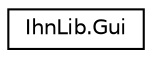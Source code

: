 digraph "Graphical Class Hierarchy"
{
  edge [fontname="Helvetica",fontsize="10",labelfontname="Helvetica",labelfontsize="10"];
  node [fontname="Helvetica",fontsize="10",shape=record];
  rankdir="LR";
  Node1 [label="IhnLib.Gui",height=0.2,width=0.4,color="black", fillcolor="white", style="filled",URL="$class_ihn_lib_1_1_gui.html"];
}

